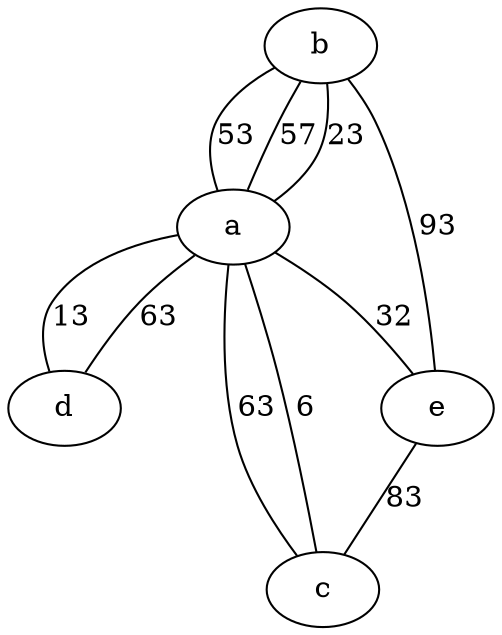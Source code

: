 // Graf stworzony na potrzeby GIS
digraph {
	b
	c
	d
	e
		a -> b [label=57 arrowhead=none]
		a -> c [label=63 arrowhead=none]
		a -> d [label=13 arrowhead=none]
		a -> e [label=32 arrowhead=none]
		a -> b [label=23 arrowhead=none]
		e -> b [label=93 arrowhead=none]
		e -> c [label=83 arrowhead=none]
		a -> c [label=6 arrowhead=none]
		b -> a [label=53 arrowhead=none]
		d -> a [label=63 arrowhead=none]
}